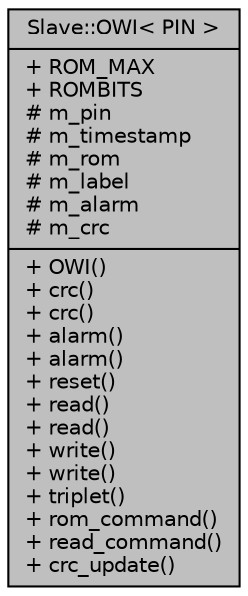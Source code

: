 digraph "Slave::OWI&lt; PIN &gt;"
{
  edge [fontname="Helvetica",fontsize="10",labelfontname="Helvetica",labelfontsize="10"];
  node [fontname="Helvetica",fontsize="10",shape=record];
  Node1 [label="{Slave::OWI\< PIN \>\n|+ ROM_MAX\l+ ROMBITS\l# m_pin\l# m_timestamp\l# m_rom\l# m_label\l# m_alarm\l# m_crc\l|+ OWI()\l+ crc()\l+ crc()\l+ alarm()\l+ alarm()\l+ reset()\l+ read()\l+ read()\l+ write()\l+ write()\l+ triplet()\l+ rom_command()\l+ read_command()\l+ crc_update()\l}",height=0.2,width=0.4,color="black", fillcolor="grey75", style="filled", fontcolor="black"];
}

